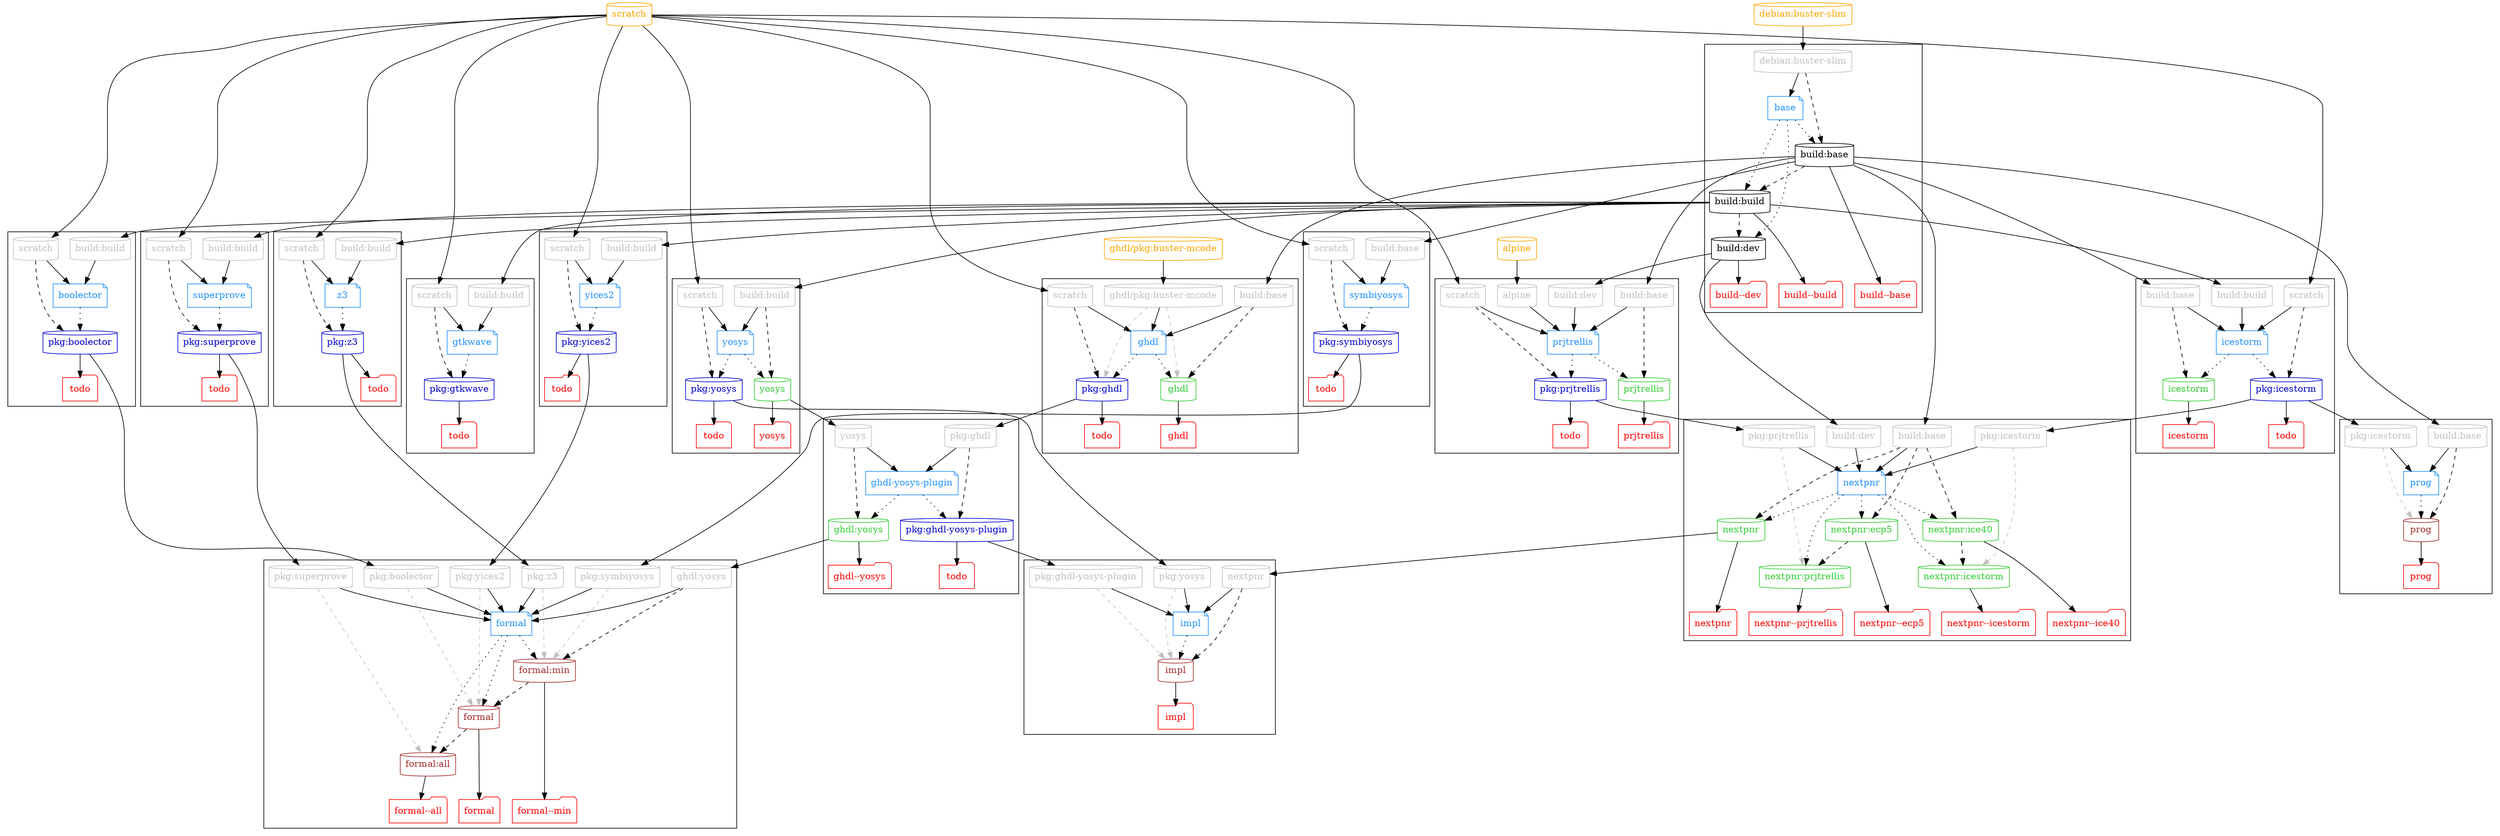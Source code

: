 digraph G {

  #splines=polyline; #curved
  newrank=true;

  # Dockerfiles

  { node [shape=note, color=dodgerblue, fontcolor=dodgerblue]
    d_base             [label="base"];
    d_boolector        [label="boolector"];
    d_formal           [label="formal"];
    d_ghdl             [label="ghdl"];
    d_ghdlYosysPlugin  [label="ghdl-yosys-plugin"];
    d_gtkwave          [label="gtkwave"];
    d_icestorm         [label="icestorm"];
    d_impl             [label="impl"];
    d_nextpnr          [label="nextpnr"];
    d_prjtrellis       [label="prjtrellis"];
    d_prog             [label="prog"];
    d_symbiyosys       [label="symbiyosys"];
    d_superprove       [label="superprove"];
    d_yices2           [label="yices2"];
    d_yosys            [label="yosys"];
    d_z3               [label="z3"];
  }

  # Images

  { node [shape=cylinder]
    "build:base"
    "build:build"
    "build:dev"
    { node [color=limegreen, fontcolor=limegreen]
      "ghdl"
      "ghdl:yosys"
      "icestorm"
      "nextpnr:ice40"
      "nextpnr:icestorm"
      "nextpnr:ecp5"
      "nextpnr:prjtrellis"
      "nextpnr"
      "prjtrellis"
      "yosys"
    }
    { node [color=mediumblue, fontcolor=mediumblue]
      "pkg:boolector"
      "pkg:ghdl"
      "pkg:ghdl-yosys-plugin"
      "pkg:gtkwave"
      "pkg:icestorm"
      "pkg:prjtrellis"
      "pkg:symbiyosys"
      "pkg:superprove"
      "pkg:yices2"
      "pkg:yosys"
      "pkg:z3"
    }
    { node [color=brown, fontcolor=brown]
      "formal:min"
      "formal"
      "formal:all"
      "impl"
      "prog"
    }
  }

  # External images

  { node [shape=cylinder, color=orange, fontcolor=orange]
    { rank=same
      "debian:buster-slim";
      "scratch"           ;
    }

    "alpine";
    "ghdl/pkg:buster-mcode";
  }

  # Workflows

  subgraph cluster_base {
    { rank=same
      node [shape=cylinder, color=grey, fontcolor=grey]
      "p_base_debian" [label="debian:buster-slim"]
    }

    d_base -> {
      "build:base",
      "build:build",
      "build:dev"
    } [style=dotted];

    { rank=same
      node [shape=folder, color=red, fontcolor=red];
      "t_build:base" [label="build--base"];
      "t_build:build" [label="build--build"];
      "t_build:dev" [label="build--dev"];
    }

    "build:base" -> "t_build:base";
    "build:build" -> "t_build:build";
    "build:dev" -> "t_build:dev";
  }

  subgraph cluster_ghdl {
    { rank=same
      node [shape=cylinder, color=grey, fontcolor=grey]
      "p_ghdl_build:base" [label="build:base"]
      "p_ghdl_scratch" [label="scratch"]
      "p_ghdl_buster" [label="ghdl/pkg:buster-mcode"]
    }

    d_ghdl -> { rank=same
      "ghdl",
      "pkg:ghdl"
    } [style=dotted];

    { rank=same
      node [shape=folder, color=red, fontcolor=red];
      "t_ghdl" [label="ghdl"];
      "t_pkg:ghdl" [label="todo"];
    }

    "ghdl" -> "t_ghdl";
    "pkg:ghdl" -> "t_pkg:ghdl";
  }

  subgraph cluster_ghdlYosysPlugin {
    { rank=same
      node [shape=cylinder, color=grey, fontcolor=grey]
      "p_ghdl-yosys-plugin_yosys" [label="yosys"]
      "p_ghdl-yosys-plugin_pkg:ghdl" [label="pkg:ghdl"]
    }

    d_ghdlYosysPlugin -> { rank=same
      "pkg:ghdl-yosys-plugin",
      "ghdl:yosys"
    } [style=dotted];

    { rank=same
      node [shape=folder, color=red, fontcolor=red];
      "t_pkg:ghdl-yosys-plugin" [label="todo"];
      "t_ghdl:yosys" [label="ghdl--yosys"];
    }

    "pkg:ghdl-yosys-plugin" -> "t_pkg:ghdl-yosys-plugin";
    "ghdl:yosys" -> "t_ghdl:yosys";
  }

  subgraph cluster_gtkwave {
    { rank=same
      node [shape=cylinder, color=grey, fontcolor=grey]
      "p_gtkwave_build:build" [label="build:build"]
      "p_gtkwave_scratch" [label="scratch"]
    }

    d_gtkwave -> "pkg:gtkwave" [style=dotted];

    "t_pkg:gtkwave" [shape=folder, color=red, fontcolor=red, label="todo"];

    "pkg:gtkwave" -> "t_pkg:gtkwave";
  }

  subgraph cluster_icestorm {
    { rank=same
      node [shape=cylinder, color=grey, fontcolor=grey]
      "p_icestorm_scratch" [label="scratch"]
      "p_icestorm_build:base" [label="build:base"]
      "p_icestorm_build:build" [label="build:build"]
    }

    d_icestorm -> { rank=same
      "pkg:icestorm",
      "icestorm"
    } [style=dotted];

    { rank=same
      node [shape=folder, color=red, fontcolor=red];
      "t_icestorm" [label="icestorm"];
      "t_pkg:icestorm" [label="todo"];
    }

    "icestorm" -> "t_icestorm";
    "pkg:icestorm" -> "t_pkg:icestorm";
  }

  subgraph cluster_impl {
    { rank=same
      node [shape=cylinder, color=grey, fontcolor=grey]
      "p_impl_nextpnr" [label="nextpnr"]
      "p_impl_pkg:ghdl-yosys-plugin" [label="pkg:ghdl-yosys-plugin"]
      "p_impl_pkg:yosys" [label="pkg:yosys"]
    }

    d_impl -> "impl" [style=dotted];

    "t_impl" [label="impl", shape=folder, color=red, fontcolor=red];

    "impl" -> "t_impl";
  }

  subgraph cluster_nextpnr {
    { rank=same
      node [shape=cylinder, color=grey, fontcolor=grey]
      "p_nextpnr_build:base" [label="build:base"]
      "p_nextpnr_build:dev" [label="build:dev"]
      "p_nextpnr_icestorm" [label="pkg:icestorm"]
      "p_nextpnr_prjtrellis" [label="pkg:prjtrellis"]
    }

    d_nextpnr -> { rank=same
      "nextpnr:ice40",
      "nextpnr:ecp5",
      "nextpnr"
    } [style=dotted];

    d_nextpnr -> { rank=same
      "nextpnr:icestorm",
      "nextpnr:prjtrellis"
    } [style=dotted];

    { rank=same
      node [shape=folder, color=red, fontcolor=red];
      "t_nextpnr" [label="nextpnr"];
      "t_nextpnr:ice40" [label="nextpnr--ice40"];
      "t_nextpnr:ecp5" [label="nextpnr--ecp5"];
      "t_nextpnr:icestorm" [label="nextpnr--icestorm"];
      "t_nextpnr:prjtrellis" [label="nextpnr--prjtrellis"];
    }

    "nextpnr" -> "t_nextpnr";
    "nextpnr:ice40" -> "t_nextpnr:ice40";
    "nextpnr:icestorm" -> "t_nextpnr:icestorm";
    "nextpnr:ecp5" -> "t_nextpnr:ecp5";
    "nextpnr:prjtrellis" -> "t_nextpnr:prjtrellis";
  }

  subgraph cluster_prjtrellis {
    { rank=same
      node [shape=cylinder, color=grey, fontcolor=grey]
      "p_prjtrellis_alpine" [label="alpine"]
      "p_prjtrellis_scratch" [label="scratch"]
      "p_prjtrellis_build:base" [label="build:base"]
      "p_prjtrellis_build:dev" [label="build:dev"]
    }

    d_prjtrellis -> { rank=same
      "pkg:prjtrellis",
      "prjtrellis"
    } [style=dotted];

    { rank=same
      node [shape=folder, color=red, fontcolor=red];
      "t_prjtrellis" [label="prjtrellis"];
      "t_pkg:prjtrellis" [label="todo"];
    }

    "prjtrellis" -> "t_prjtrellis";
    "pkg:prjtrellis" -> "t_pkg:prjtrellis";
  }

  subgraph cluster_prog {
    { rank=same
      node [shape=cylinder, color=grey, fontcolor=grey]
      "p_prog_icestorm" [label="pkg:icestorm"]
      "p_prog_build:base" [label="build:base"]
    }

    d_prog -> "prog" [style=dotted];

    "t_prog" [shape=folder, color=red, fontcolor=red, label="prog"];

    "prog" -> "t_prog";
  }

  subgraph cluster_symbiyosys {
    { rank=same
      node [shape=cylinder, color=grey, fontcolor=grey]
      "p_symbiyosys_scratch" [label="scratch"]
      "p_symbiyosys_build:base" [label="build:base"]
    }

    d_symbiyosys -> "pkg:symbiyosys" [style=dotted];

    "t_pkg:symbiyosys" [shape=folder, color=red, fontcolor=red, label="todo"];

    "pkg:symbiyosys" -> "t_pkg:symbiyosys";
  }

  subgraph cluster_yosys {
    { rank=same
      node [shape=cylinder, color=grey, fontcolor=grey]
      "p_yosys_build:build" [label="build:build"]
      "p_yosys_scratch" [label="scratch"]
    }

    d_yosys -> { rank=same
      "pkg:yosys",
      "yosys"
    } [style=dotted];

    { rank=same
      node [shape=folder, color=red, fontcolor=red];
      "t_yosys" [label="yosys"];
      "t_pkg:yosys" [label="todo"];
    }

    "yosys" -> "t_yosys";
    "pkg:yosys" -> "t_pkg:yosys";
  }

  subgraph cluster_boolector {
    { rank=same
      node [shape=cylinder, color=grey, fontcolor=grey]
      "p_boolector_scratch" [label="scratch"]
      "p_boolector_build:build" [label="build:build"]
    }

    d_boolector -> "pkg:boolector" [style=dotted];

    "t_pkg:boolector" [shape=folder, color=red, fontcolor=red, label="todo"];

    "pkg:boolector" -> "t_pkg:boolector";
  }

  subgraph cluster_superprove {
    { rank=same
      node [shape=cylinder, color=grey, fontcolor=grey]
      "p_superprove_scratch" [label="scratch"]
      "p_superprove_build:build" [label="build:build"]
    }

    d_superprove -> "pkg:superprove" [style=dotted];

    "t_pkg:superprove" [shape=folder, color=red, fontcolor=red, label="todo"];

    "pkg:superprove" -> "t_pkg:superprove";
  }

  subgraph cluster_yices2 {
    { rank=same
      node [shape=cylinder, color=grey, fontcolor=grey]
      "p_yices2_scratch" [label="scratch"]
      "p_yices2_build:build" [label="build:build"]
    }

    d_yices2 -> "pkg:yices2" [style=dotted];

    "t_pkg:yices2" [shape=folder, color=red, fontcolor=red, label="todo"];

    "pkg:yices2" -> "t_pkg:yices2";
  }

  subgraph cluster_z3 {
    { rank=same
      node [shape=cylinder, color=grey, fontcolor=grey]
      "p_z3_scratch" [label="scratch"]
      "p_z3_build:build" [label="build:build"]
    }

    d_z3 -> "pkg:z3" [style=dotted];

    "t_pkg:z3" [shape=folder, color=red, fontcolor=red, label="todo"];

    "pkg:z3" -> "t_pkg:z3";
  }

  subgraph cluster_formal {
    { rank=same
      node [shape=cylinder, color=grey, fontcolor=grey]
      "p_formal_boolector" [label="pkg:boolector"]
      "p_formal_ghdl" [label="ghdl:yosys"]
      "p_formal_symbiyosys" [label="pkg:symbiyosys"]
      "p_formal_superprove" [label="pkg:superprove"]
      "p_formal_z3" [label="pkg:z3"]
      "p_formal_yices2" [label="pkg:yices2"]
    }

    d_formal -> {
      "formal:min",
      "formal",
      "formal:all"
    } [style=dotted];

    { rank=same
      node [shape=folder, color=red, fontcolor=red];
      "t_formal:min" [label="formal--min"];
      "t_formal" [label="formal"];
      "t_formal:all" [label="formal--all"];
    }

    "formal:min" -> "t_formal:min";
    "formal" -> "t_formal";
    "formal:all" -> "t_formal:all";
  }

  { rank=same
    d_ghdl
    d_gtkwave
    d_icestorm
    d_prjtrellis
    d_yosys
  }

  { rank=same
    d_ghdlYosysPlugin
    d_nextpnr
    d_prog
  }

  { rank=same
    d_boolector
    d_symbiyosys
    d_superprove
    d_yices2
    d_z3
  }

  # Dockerfile dependencies

  "debian:buster-slim" -> "p_base_debian" -> d_base;

  "build:build" -> "p_boolector_build:build" -> d_boolector;
  "scratch" -> "p_boolector_scratch" -> d_boolector;

  "ghdl:yosys" -> "p_formal_ghdl" -> d_formal;
  "pkg:symbiyosys" -> "p_formal_symbiyosys" -> d_formal;
  "pkg:boolector" -> "p_formal_boolector" -> d_formal;
  "pkg:yices2" -> "p_formal_yices2" -> d_formal;
  "pkg:superprove" -> "p_formal_superprove" -> d_formal;
  "pkg:z3" -> "p_formal_z3" -> d_formal;

  "scratch" -> "p_ghdl_scratch" -> d_ghdl;
  "ghdl/pkg:buster-mcode" -> "p_ghdl_buster" -> d_ghdl;
  "build:base" -> "p_ghdl_build:base" -> d_ghdl;

  "pkg:ghdl" -> "p_ghdl-yosys-plugin_pkg:ghdl" -> d_ghdlYosysPlugin;
  "yosys" -> "p_ghdl-yosys-plugin_yosys" -> d_ghdlYosysPlugin;

  "build:build" -> "p_gtkwave_build:build" -> d_gtkwave;
  "scratch" -> "p_gtkwave_scratch" -> d_gtkwave;

  "build:build" -> "p_icestorm_build:build" -> d_icestorm;
  "build:base" -> "p_icestorm_build:base" -> d_icestorm;
  "scratch" -> "p_icestorm_scratch" -> d_icestorm;

  "pkg:ghdl-yosys-plugin" -> "p_impl_pkg:ghdl-yosys-plugin" -> d_impl;
  "pkg:yosys" -> "p_impl_pkg:yosys" -> d_impl;
  "nextpnr" -> "p_impl_nextpnr" -> d_impl;

  "build:dev" -> "p_nextpnr_build:dev" -> d_nextpnr;
  "build:base" -> "p_nextpnr_build:base" -> d_nextpnr;
  "pkg:icestorm" -> "p_nextpnr_icestorm" -> d_nextpnr;
  "pkg:prjtrellis" -> "p_nextpnr_prjtrellis" -> d_nextpnr;

  "build:dev" -> "p_prjtrellis_build:dev" -> d_prjtrellis;
  "alpine" -> "p_prjtrellis_alpine" -> d_prjtrellis;

  "build:base" -> "p_prjtrellis_build:base" -> d_prjtrellis;
  "scratch" -> "p_prjtrellis_scratch" -> d_prjtrellis;

  "build:base" -> "p_prog_build:base" -> d_prog;
  "pkg:icestorm" -> "p_prog_icestorm" -> d_prog;

  "build:base" -> "p_symbiyosys_build:base" -> d_symbiyosys;
  "scratch" -> "p_symbiyosys_scratch" -> d_symbiyosys;

  "build:build" -> "p_superprove_build:build" -> d_superprove;
  "scratch" -> "p_superprove_scratch" -> d_superprove;

  "build:build" -> "p_yices2_build:build" -> d_yices2;
  "scratch" -> "p_yices2_scratch" -> d_yices2;

  "build:build" -> "p_yosys_build:build" -> d_yosys;
  "scratch" -> "p_yosys_scratch" -> d_yosys;

  "build:build" -> "p_z3_build:build" -> d_z3;
  "scratch" -> "p_z3_scratch" -> d_z3;

  # Image dependencies

  { edge [style=dashed]
    "p_base_debian" -> "build:base" -> "build:build" -> "build:dev";

    "p_prog_build:base" -> "prog";

    "p_boolector_scratch" -> "pkg:boolector";

    "p_ghdl_scratch" -> "pkg:ghdl";
    "p_ghdl_build:base" -> "ghdl";

    "p_nextpnr_build:base" -> {
      "nextpnr",
      "nextpnr:ice40",
      "nextpnr:ecp5"
    };

    "nextpnr:ice40" -> "nextpnr:icestorm";
    "nextpnr:ecp5" -> "nextpnr:prjtrellis";

    "p_formal_ghdl" -> "formal:min" -> "formal" -> "formal:all";


    "p_gtkwave_scratch" -> "pkg:gtkwave";

    "p_icestorm_build:base" -> "icestorm";
    "p_icestorm_scratch" -> "pkg:icestorm";

    "p_impl_nextpnr" -> "impl";

    "p_prjtrellis_scratch" -> "pkg:prjtrellis";
    "p_prjtrellis_build:base" -> "prjtrellis";

    "p_symbiyosys_scratch" -> "pkg:symbiyosys";

    "p_yices2_scratch" -> "pkg:yices2";

    "p_superprove_scratch" -> "pkg:superprove";

    "p_yosys_scratch" -> "pkg:yosys";
    "p_yosys_build:build" -> "yosys";

    "p_ghdl-yosys-plugin_yosys" -> "ghdl:yosys";
    "p_ghdl-yosys-plugin_pkg:ghdl" -> "pkg:ghdl-yosys-plugin";

    "p_z3_scratch" -> "pkg:z3";
  }

  { edge [style=dashed, color=grey]
    {
      "p_formal_symbiyosys",
      "p_formal_z3"
    } -> "formal:min";

    {
      "p_formal_boolector",
      "p_formal_yices2"
    } -> "formal";

    {
      "p_formal_superprove"
    } -> "formal:all";

    "p_ghdl_buster" -> {
      "ghdl",
      "pkg:ghdl"
    };

    "p_prog_icestorm" -> "prog";

    "p_impl_pkg:ghdl-yosys-plugin" -> "impl";
    "p_impl_pkg:yosys" -> "impl";

    "p_nextpnr_icestorm" -> "nextpnr:icestorm";

    "p_nextpnr_prjtrellis" -> "nextpnr:prjtrellis";
  }

}
